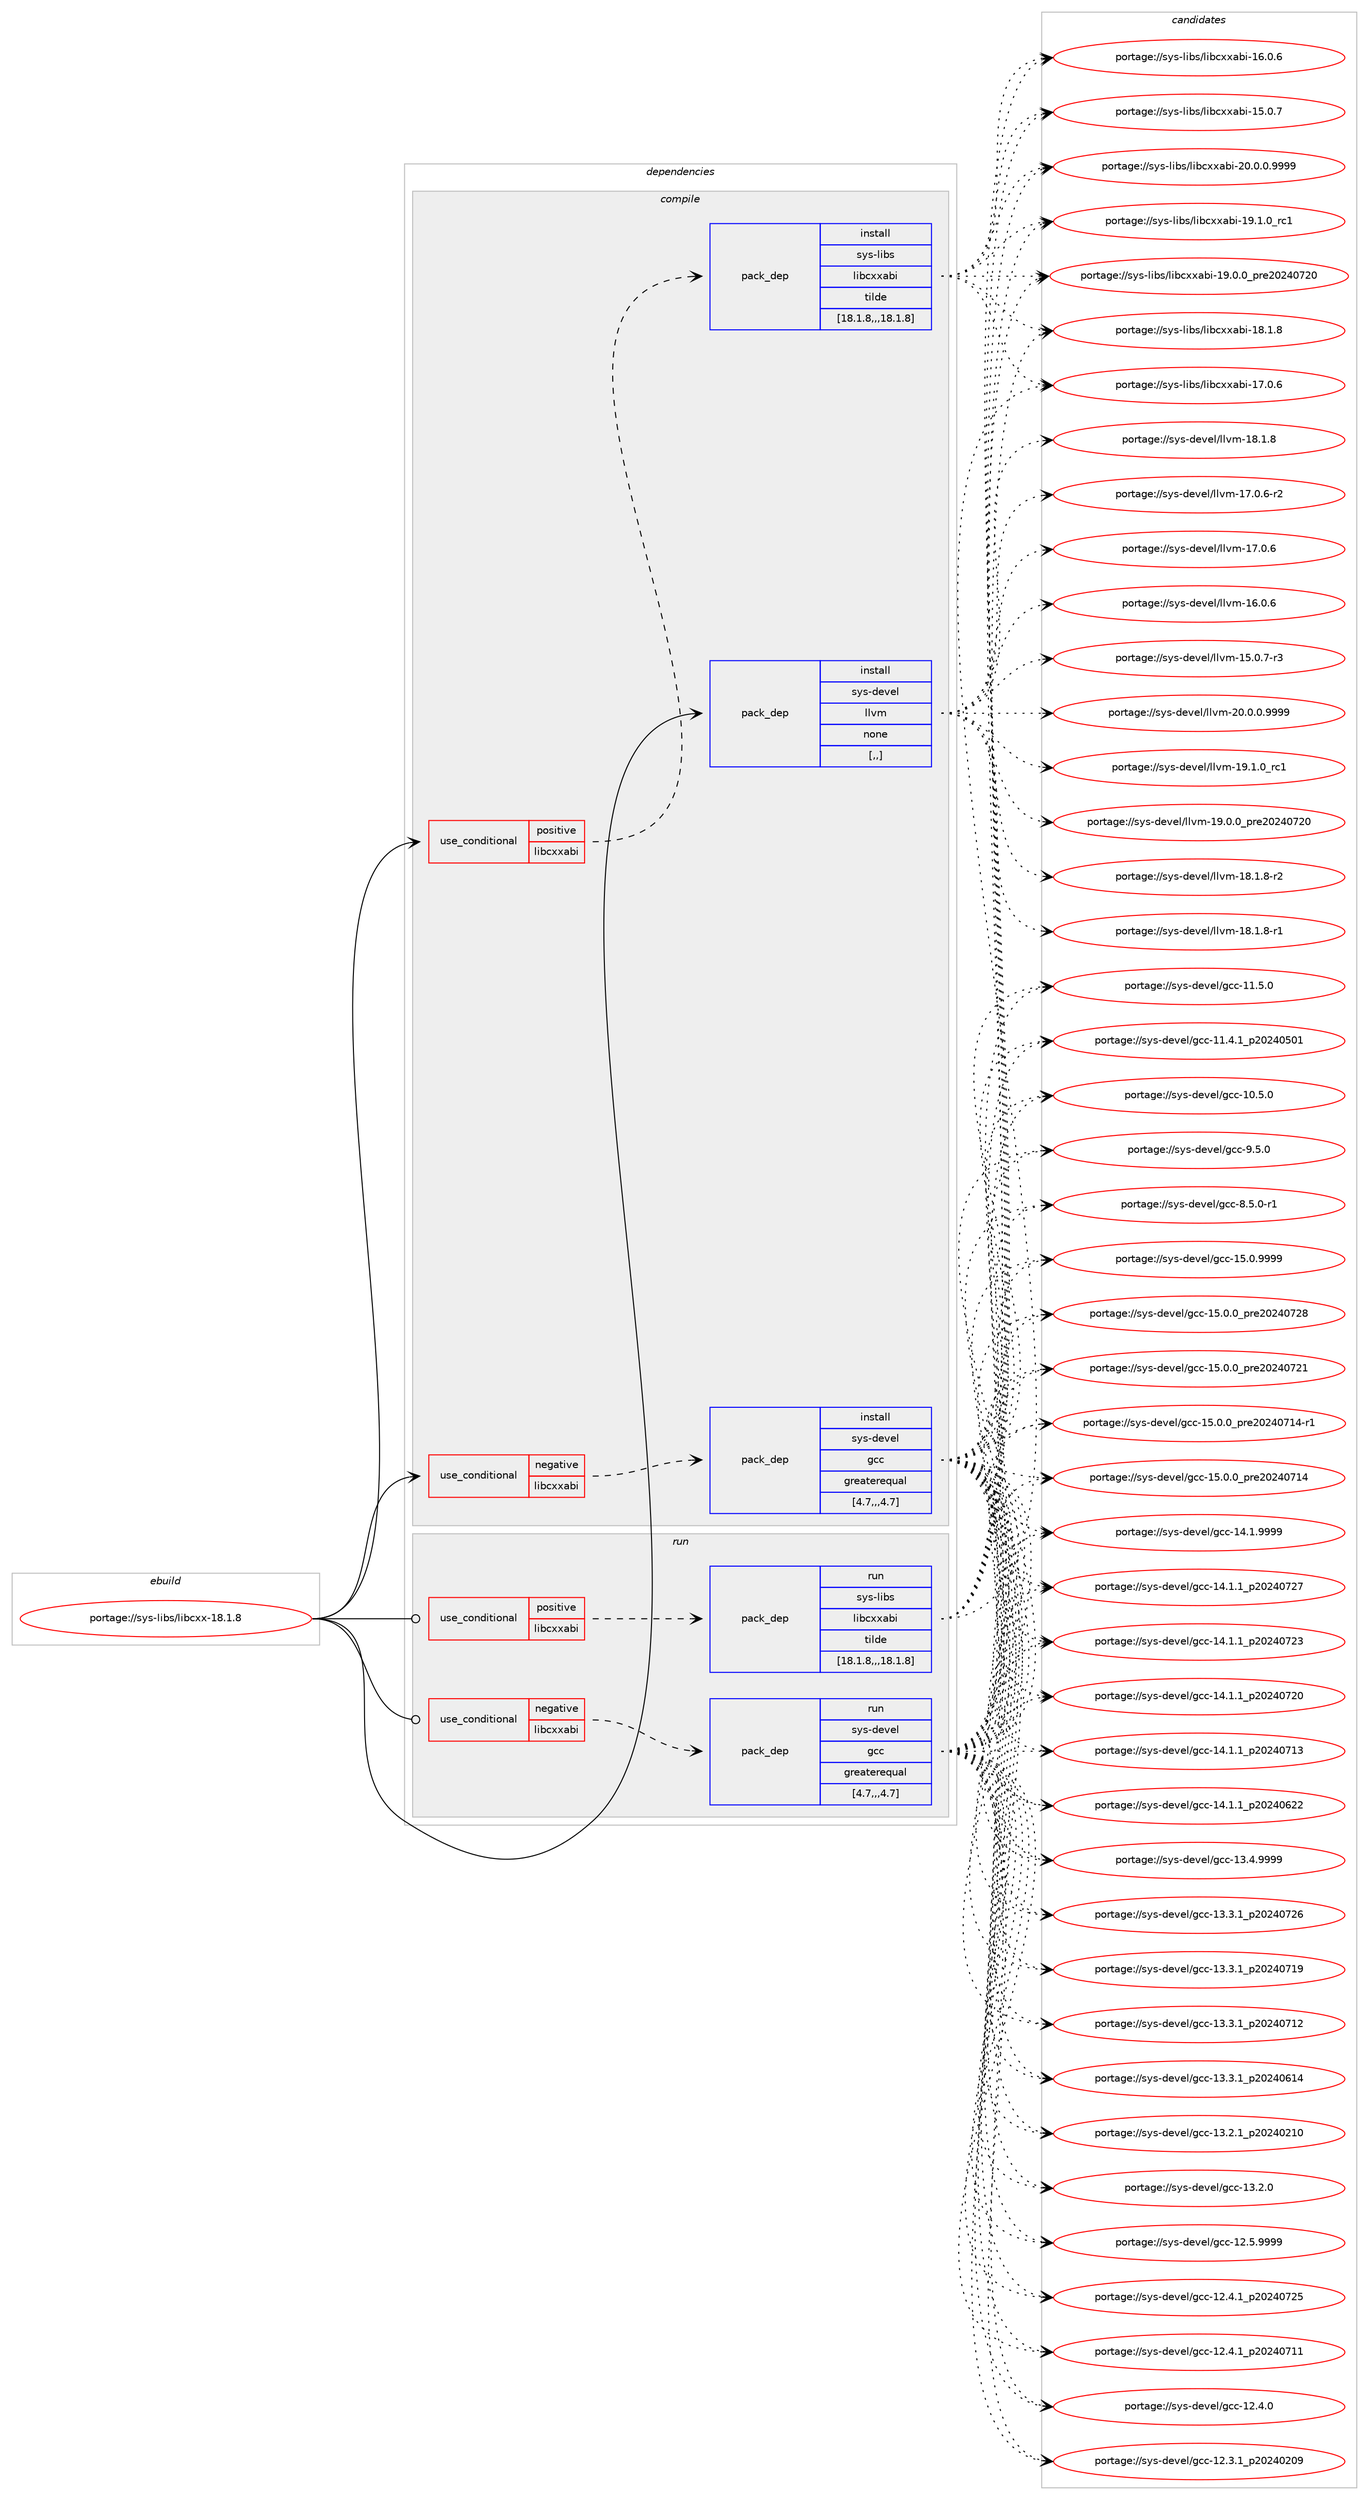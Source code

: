 digraph prolog {

# *************
# Graph options
# *************

newrank=true;
concentrate=true;
compound=true;
graph [rankdir=LR,fontname=Helvetica,fontsize=10,ranksep=1.5];#, ranksep=2.5, nodesep=0.2];
edge  [arrowhead=vee];
node  [fontname=Helvetica,fontsize=10];

# **********
# The ebuild
# **********

subgraph cluster_leftcol {
color=gray;
label=<<i>ebuild</i>>;
id [label="portage://sys-libs/libcxx-18.1.8", color=red, width=4, href="../sys-libs/libcxx-18.1.8.svg"];
}

# ****************
# The dependencies
# ****************

subgraph cluster_midcol {
color=gray;
label=<<i>dependencies</i>>;
subgraph cluster_compile {
fillcolor="#eeeeee";
style=filled;
label=<<i>compile</i>>;
subgraph cond117455 {
dependency440787 [label=<<TABLE BORDER="0" CELLBORDER="1" CELLSPACING="0" CELLPADDING="4"><TR><TD ROWSPAN="3" CELLPADDING="10">use_conditional</TD></TR><TR><TD>negative</TD></TR><TR><TD>libcxxabi</TD></TR></TABLE>>, shape=none, color=red];
subgraph pack320334 {
dependency440788 [label=<<TABLE BORDER="0" CELLBORDER="1" CELLSPACING="0" CELLPADDING="4" WIDTH="220"><TR><TD ROWSPAN="6" CELLPADDING="30">pack_dep</TD></TR><TR><TD WIDTH="110">install</TD></TR><TR><TD>sys-devel</TD></TR><TR><TD>gcc</TD></TR><TR><TD>greaterequal</TD></TR><TR><TD>[4.7,,,4.7]</TD></TR></TABLE>>, shape=none, color=blue];
}
dependency440787:e -> dependency440788:w [weight=20,style="dashed",arrowhead="vee"];
}
id:e -> dependency440787:w [weight=20,style="solid",arrowhead="vee"];
subgraph cond117456 {
dependency440789 [label=<<TABLE BORDER="0" CELLBORDER="1" CELLSPACING="0" CELLPADDING="4"><TR><TD ROWSPAN="3" CELLPADDING="10">use_conditional</TD></TR><TR><TD>positive</TD></TR><TR><TD>libcxxabi</TD></TR></TABLE>>, shape=none, color=red];
subgraph pack320335 {
dependency440790 [label=<<TABLE BORDER="0" CELLBORDER="1" CELLSPACING="0" CELLPADDING="4" WIDTH="220"><TR><TD ROWSPAN="6" CELLPADDING="30">pack_dep</TD></TR><TR><TD WIDTH="110">install</TD></TR><TR><TD>sys-libs</TD></TR><TR><TD>libcxxabi</TD></TR><TR><TD>tilde</TD></TR><TR><TD>[18.1.8,,,18.1.8]</TD></TR></TABLE>>, shape=none, color=blue];
}
dependency440789:e -> dependency440790:w [weight=20,style="dashed",arrowhead="vee"];
}
id:e -> dependency440789:w [weight=20,style="solid",arrowhead="vee"];
subgraph pack320336 {
dependency440791 [label=<<TABLE BORDER="0" CELLBORDER="1" CELLSPACING="0" CELLPADDING="4" WIDTH="220"><TR><TD ROWSPAN="6" CELLPADDING="30">pack_dep</TD></TR><TR><TD WIDTH="110">install</TD></TR><TR><TD>sys-devel</TD></TR><TR><TD>llvm</TD></TR><TR><TD>none</TD></TR><TR><TD>[,,]</TD></TR></TABLE>>, shape=none, color=blue];
}
id:e -> dependency440791:w [weight=20,style="solid",arrowhead="vee"];
}
subgraph cluster_compileandrun {
fillcolor="#eeeeee";
style=filled;
label=<<i>compile and run</i>>;
}
subgraph cluster_run {
fillcolor="#eeeeee";
style=filled;
label=<<i>run</i>>;
subgraph cond117457 {
dependency440792 [label=<<TABLE BORDER="0" CELLBORDER="1" CELLSPACING="0" CELLPADDING="4"><TR><TD ROWSPAN="3" CELLPADDING="10">use_conditional</TD></TR><TR><TD>negative</TD></TR><TR><TD>libcxxabi</TD></TR></TABLE>>, shape=none, color=red];
subgraph pack320337 {
dependency440793 [label=<<TABLE BORDER="0" CELLBORDER="1" CELLSPACING="0" CELLPADDING="4" WIDTH="220"><TR><TD ROWSPAN="6" CELLPADDING="30">pack_dep</TD></TR><TR><TD WIDTH="110">run</TD></TR><TR><TD>sys-devel</TD></TR><TR><TD>gcc</TD></TR><TR><TD>greaterequal</TD></TR><TR><TD>[4.7,,,4.7]</TD></TR></TABLE>>, shape=none, color=blue];
}
dependency440792:e -> dependency440793:w [weight=20,style="dashed",arrowhead="vee"];
}
id:e -> dependency440792:w [weight=20,style="solid",arrowhead="odot"];
subgraph cond117458 {
dependency440794 [label=<<TABLE BORDER="0" CELLBORDER="1" CELLSPACING="0" CELLPADDING="4"><TR><TD ROWSPAN="3" CELLPADDING="10">use_conditional</TD></TR><TR><TD>positive</TD></TR><TR><TD>libcxxabi</TD></TR></TABLE>>, shape=none, color=red];
subgraph pack320338 {
dependency440795 [label=<<TABLE BORDER="0" CELLBORDER="1" CELLSPACING="0" CELLPADDING="4" WIDTH="220"><TR><TD ROWSPAN="6" CELLPADDING="30">pack_dep</TD></TR><TR><TD WIDTH="110">run</TD></TR><TR><TD>sys-libs</TD></TR><TR><TD>libcxxabi</TD></TR><TR><TD>tilde</TD></TR><TR><TD>[18.1.8,,,18.1.8]</TD></TR></TABLE>>, shape=none, color=blue];
}
dependency440794:e -> dependency440795:w [weight=20,style="dashed",arrowhead="vee"];
}
id:e -> dependency440794:w [weight=20,style="solid",arrowhead="odot"];
}
}

# **************
# The candidates
# **************

subgraph cluster_choices {
rank=same;
color=gray;
label=<<i>candidates</i>>;

subgraph choice320334 {
color=black;
nodesep=1;
choice1151211154510010111810110847103999945495346484657575757 [label="portage://sys-devel/gcc-15.0.9999", color=red, width=4,href="../sys-devel/gcc-15.0.9999.svg"];
choice1151211154510010111810110847103999945495346484648951121141015048505248555056 [label="portage://sys-devel/gcc-15.0.0_pre20240728", color=red, width=4,href="../sys-devel/gcc-15.0.0_pre20240728.svg"];
choice1151211154510010111810110847103999945495346484648951121141015048505248555049 [label="portage://sys-devel/gcc-15.0.0_pre20240721", color=red, width=4,href="../sys-devel/gcc-15.0.0_pre20240721.svg"];
choice11512111545100101118101108471039999454953464846489511211410150485052485549524511449 [label="portage://sys-devel/gcc-15.0.0_pre20240714-r1", color=red, width=4,href="../sys-devel/gcc-15.0.0_pre20240714-r1.svg"];
choice1151211154510010111810110847103999945495346484648951121141015048505248554952 [label="portage://sys-devel/gcc-15.0.0_pre20240714", color=red, width=4,href="../sys-devel/gcc-15.0.0_pre20240714.svg"];
choice1151211154510010111810110847103999945495246494657575757 [label="portage://sys-devel/gcc-14.1.9999", color=red, width=4,href="../sys-devel/gcc-14.1.9999.svg"];
choice1151211154510010111810110847103999945495246494649951125048505248555055 [label="portage://sys-devel/gcc-14.1.1_p20240727", color=red, width=4,href="../sys-devel/gcc-14.1.1_p20240727.svg"];
choice1151211154510010111810110847103999945495246494649951125048505248555051 [label="portage://sys-devel/gcc-14.1.1_p20240723", color=red, width=4,href="../sys-devel/gcc-14.1.1_p20240723.svg"];
choice1151211154510010111810110847103999945495246494649951125048505248555048 [label="portage://sys-devel/gcc-14.1.1_p20240720", color=red, width=4,href="../sys-devel/gcc-14.1.1_p20240720.svg"];
choice1151211154510010111810110847103999945495246494649951125048505248554951 [label="portage://sys-devel/gcc-14.1.1_p20240713", color=red, width=4,href="../sys-devel/gcc-14.1.1_p20240713.svg"];
choice1151211154510010111810110847103999945495246494649951125048505248545050 [label="portage://sys-devel/gcc-14.1.1_p20240622", color=red, width=4,href="../sys-devel/gcc-14.1.1_p20240622.svg"];
choice1151211154510010111810110847103999945495146524657575757 [label="portage://sys-devel/gcc-13.4.9999", color=red, width=4,href="../sys-devel/gcc-13.4.9999.svg"];
choice1151211154510010111810110847103999945495146514649951125048505248555054 [label="portage://sys-devel/gcc-13.3.1_p20240726", color=red, width=4,href="../sys-devel/gcc-13.3.1_p20240726.svg"];
choice1151211154510010111810110847103999945495146514649951125048505248554957 [label="portage://sys-devel/gcc-13.3.1_p20240719", color=red, width=4,href="../sys-devel/gcc-13.3.1_p20240719.svg"];
choice1151211154510010111810110847103999945495146514649951125048505248554950 [label="portage://sys-devel/gcc-13.3.1_p20240712", color=red, width=4,href="../sys-devel/gcc-13.3.1_p20240712.svg"];
choice1151211154510010111810110847103999945495146514649951125048505248544952 [label="portage://sys-devel/gcc-13.3.1_p20240614", color=red, width=4,href="../sys-devel/gcc-13.3.1_p20240614.svg"];
choice1151211154510010111810110847103999945495146504649951125048505248504948 [label="portage://sys-devel/gcc-13.2.1_p20240210", color=red, width=4,href="../sys-devel/gcc-13.2.1_p20240210.svg"];
choice1151211154510010111810110847103999945495146504648 [label="portage://sys-devel/gcc-13.2.0", color=red, width=4,href="../sys-devel/gcc-13.2.0.svg"];
choice1151211154510010111810110847103999945495046534657575757 [label="portage://sys-devel/gcc-12.5.9999", color=red, width=4,href="../sys-devel/gcc-12.5.9999.svg"];
choice1151211154510010111810110847103999945495046524649951125048505248555053 [label="portage://sys-devel/gcc-12.4.1_p20240725", color=red, width=4,href="../sys-devel/gcc-12.4.1_p20240725.svg"];
choice1151211154510010111810110847103999945495046524649951125048505248554949 [label="portage://sys-devel/gcc-12.4.1_p20240711", color=red, width=4,href="../sys-devel/gcc-12.4.1_p20240711.svg"];
choice1151211154510010111810110847103999945495046524648 [label="portage://sys-devel/gcc-12.4.0", color=red, width=4,href="../sys-devel/gcc-12.4.0.svg"];
choice1151211154510010111810110847103999945495046514649951125048505248504857 [label="portage://sys-devel/gcc-12.3.1_p20240209", color=red, width=4,href="../sys-devel/gcc-12.3.1_p20240209.svg"];
choice1151211154510010111810110847103999945494946534648 [label="portage://sys-devel/gcc-11.5.0", color=red, width=4,href="../sys-devel/gcc-11.5.0.svg"];
choice1151211154510010111810110847103999945494946524649951125048505248534849 [label="portage://sys-devel/gcc-11.4.1_p20240501", color=red, width=4,href="../sys-devel/gcc-11.4.1_p20240501.svg"];
choice1151211154510010111810110847103999945494846534648 [label="portage://sys-devel/gcc-10.5.0", color=red, width=4,href="../sys-devel/gcc-10.5.0.svg"];
choice11512111545100101118101108471039999455746534648 [label="portage://sys-devel/gcc-9.5.0", color=red, width=4,href="../sys-devel/gcc-9.5.0.svg"];
choice115121115451001011181011084710399994556465346484511449 [label="portage://sys-devel/gcc-8.5.0-r1", color=red, width=4,href="../sys-devel/gcc-8.5.0-r1.svg"];
dependency440788:e -> choice1151211154510010111810110847103999945495346484657575757:w [style=dotted,weight="100"];
dependency440788:e -> choice1151211154510010111810110847103999945495346484648951121141015048505248555056:w [style=dotted,weight="100"];
dependency440788:e -> choice1151211154510010111810110847103999945495346484648951121141015048505248555049:w [style=dotted,weight="100"];
dependency440788:e -> choice11512111545100101118101108471039999454953464846489511211410150485052485549524511449:w [style=dotted,weight="100"];
dependency440788:e -> choice1151211154510010111810110847103999945495346484648951121141015048505248554952:w [style=dotted,weight="100"];
dependency440788:e -> choice1151211154510010111810110847103999945495246494657575757:w [style=dotted,weight="100"];
dependency440788:e -> choice1151211154510010111810110847103999945495246494649951125048505248555055:w [style=dotted,weight="100"];
dependency440788:e -> choice1151211154510010111810110847103999945495246494649951125048505248555051:w [style=dotted,weight="100"];
dependency440788:e -> choice1151211154510010111810110847103999945495246494649951125048505248555048:w [style=dotted,weight="100"];
dependency440788:e -> choice1151211154510010111810110847103999945495246494649951125048505248554951:w [style=dotted,weight="100"];
dependency440788:e -> choice1151211154510010111810110847103999945495246494649951125048505248545050:w [style=dotted,weight="100"];
dependency440788:e -> choice1151211154510010111810110847103999945495146524657575757:w [style=dotted,weight="100"];
dependency440788:e -> choice1151211154510010111810110847103999945495146514649951125048505248555054:w [style=dotted,weight="100"];
dependency440788:e -> choice1151211154510010111810110847103999945495146514649951125048505248554957:w [style=dotted,weight="100"];
dependency440788:e -> choice1151211154510010111810110847103999945495146514649951125048505248554950:w [style=dotted,weight="100"];
dependency440788:e -> choice1151211154510010111810110847103999945495146514649951125048505248544952:w [style=dotted,weight="100"];
dependency440788:e -> choice1151211154510010111810110847103999945495146504649951125048505248504948:w [style=dotted,weight="100"];
dependency440788:e -> choice1151211154510010111810110847103999945495146504648:w [style=dotted,weight="100"];
dependency440788:e -> choice1151211154510010111810110847103999945495046534657575757:w [style=dotted,weight="100"];
dependency440788:e -> choice1151211154510010111810110847103999945495046524649951125048505248555053:w [style=dotted,weight="100"];
dependency440788:e -> choice1151211154510010111810110847103999945495046524649951125048505248554949:w [style=dotted,weight="100"];
dependency440788:e -> choice1151211154510010111810110847103999945495046524648:w [style=dotted,weight="100"];
dependency440788:e -> choice1151211154510010111810110847103999945495046514649951125048505248504857:w [style=dotted,weight="100"];
dependency440788:e -> choice1151211154510010111810110847103999945494946534648:w [style=dotted,weight="100"];
dependency440788:e -> choice1151211154510010111810110847103999945494946524649951125048505248534849:w [style=dotted,weight="100"];
dependency440788:e -> choice1151211154510010111810110847103999945494846534648:w [style=dotted,weight="100"];
dependency440788:e -> choice11512111545100101118101108471039999455746534648:w [style=dotted,weight="100"];
dependency440788:e -> choice115121115451001011181011084710399994556465346484511449:w [style=dotted,weight="100"];
}
subgraph choice320335 {
color=black;
nodesep=1;
choice11512111545108105981154710810598991201209798105455048464846484657575757 [label="portage://sys-libs/libcxxabi-20.0.0.9999", color=red, width=4,href="../sys-libs/libcxxabi-20.0.0.9999.svg"];
choice1151211154510810598115471081059899120120979810545495746494648951149949 [label="portage://sys-libs/libcxxabi-19.1.0_rc1", color=red, width=4,href="../sys-libs/libcxxabi-19.1.0_rc1.svg"];
choice1151211154510810598115471081059899120120979810545495746484648951121141015048505248555048 [label="portage://sys-libs/libcxxabi-19.0.0_pre20240720", color=red, width=4,href="../sys-libs/libcxxabi-19.0.0_pre20240720.svg"];
choice1151211154510810598115471081059899120120979810545495646494656 [label="portage://sys-libs/libcxxabi-18.1.8", color=red, width=4,href="../sys-libs/libcxxabi-18.1.8.svg"];
choice1151211154510810598115471081059899120120979810545495546484654 [label="portage://sys-libs/libcxxabi-17.0.6", color=red, width=4,href="../sys-libs/libcxxabi-17.0.6.svg"];
choice1151211154510810598115471081059899120120979810545495446484654 [label="portage://sys-libs/libcxxabi-16.0.6", color=red, width=4,href="../sys-libs/libcxxabi-16.0.6.svg"];
choice1151211154510810598115471081059899120120979810545495346484655 [label="portage://sys-libs/libcxxabi-15.0.7", color=red, width=4,href="../sys-libs/libcxxabi-15.0.7.svg"];
dependency440790:e -> choice11512111545108105981154710810598991201209798105455048464846484657575757:w [style=dotted,weight="100"];
dependency440790:e -> choice1151211154510810598115471081059899120120979810545495746494648951149949:w [style=dotted,weight="100"];
dependency440790:e -> choice1151211154510810598115471081059899120120979810545495746484648951121141015048505248555048:w [style=dotted,weight="100"];
dependency440790:e -> choice1151211154510810598115471081059899120120979810545495646494656:w [style=dotted,weight="100"];
dependency440790:e -> choice1151211154510810598115471081059899120120979810545495546484654:w [style=dotted,weight="100"];
dependency440790:e -> choice1151211154510810598115471081059899120120979810545495446484654:w [style=dotted,weight="100"];
dependency440790:e -> choice1151211154510810598115471081059899120120979810545495346484655:w [style=dotted,weight="100"];
}
subgraph choice320336 {
color=black;
nodesep=1;
choice1151211154510010111810110847108108118109455048464846484657575757 [label="portage://sys-devel/llvm-20.0.0.9999", color=red, width=4,href="../sys-devel/llvm-20.0.0.9999.svg"];
choice115121115451001011181011084710810811810945495746494648951149949 [label="portage://sys-devel/llvm-19.1.0_rc1", color=red, width=4,href="../sys-devel/llvm-19.1.0_rc1.svg"];
choice115121115451001011181011084710810811810945495746484648951121141015048505248555048 [label="portage://sys-devel/llvm-19.0.0_pre20240720", color=red, width=4,href="../sys-devel/llvm-19.0.0_pre20240720.svg"];
choice1151211154510010111810110847108108118109454956464946564511450 [label="portage://sys-devel/llvm-18.1.8-r2", color=red, width=4,href="../sys-devel/llvm-18.1.8-r2.svg"];
choice1151211154510010111810110847108108118109454956464946564511449 [label="portage://sys-devel/llvm-18.1.8-r1", color=red, width=4,href="../sys-devel/llvm-18.1.8-r1.svg"];
choice115121115451001011181011084710810811810945495646494656 [label="portage://sys-devel/llvm-18.1.8", color=red, width=4,href="../sys-devel/llvm-18.1.8.svg"];
choice1151211154510010111810110847108108118109454955464846544511450 [label="portage://sys-devel/llvm-17.0.6-r2", color=red, width=4,href="../sys-devel/llvm-17.0.6-r2.svg"];
choice115121115451001011181011084710810811810945495546484654 [label="portage://sys-devel/llvm-17.0.6", color=red, width=4,href="../sys-devel/llvm-17.0.6.svg"];
choice115121115451001011181011084710810811810945495446484654 [label="portage://sys-devel/llvm-16.0.6", color=red, width=4,href="../sys-devel/llvm-16.0.6.svg"];
choice1151211154510010111810110847108108118109454953464846554511451 [label="portage://sys-devel/llvm-15.0.7-r3", color=red, width=4,href="../sys-devel/llvm-15.0.7-r3.svg"];
dependency440791:e -> choice1151211154510010111810110847108108118109455048464846484657575757:w [style=dotted,weight="100"];
dependency440791:e -> choice115121115451001011181011084710810811810945495746494648951149949:w [style=dotted,weight="100"];
dependency440791:e -> choice115121115451001011181011084710810811810945495746484648951121141015048505248555048:w [style=dotted,weight="100"];
dependency440791:e -> choice1151211154510010111810110847108108118109454956464946564511450:w [style=dotted,weight="100"];
dependency440791:e -> choice1151211154510010111810110847108108118109454956464946564511449:w [style=dotted,weight="100"];
dependency440791:e -> choice115121115451001011181011084710810811810945495646494656:w [style=dotted,weight="100"];
dependency440791:e -> choice1151211154510010111810110847108108118109454955464846544511450:w [style=dotted,weight="100"];
dependency440791:e -> choice115121115451001011181011084710810811810945495546484654:w [style=dotted,weight="100"];
dependency440791:e -> choice115121115451001011181011084710810811810945495446484654:w [style=dotted,weight="100"];
dependency440791:e -> choice1151211154510010111810110847108108118109454953464846554511451:w [style=dotted,weight="100"];
}
subgraph choice320337 {
color=black;
nodesep=1;
choice1151211154510010111810110847103999945495346484657575757 [label="portage://sys-devel/gcc-15.0.9999", color=red, width=4,href="../sys-devel/gcc-15.0.9999.svg"];
choice1151211154510010111810110847103999945495346484648951121141015048505248555056 [label="portage://sys-devel/gcc-15.0.0_pre20240728", color=red, width=4,href="../sys-devel/gcc-15.0.0_pre20240728.svg"];
choice1151211154510010111810110847103999945495346484648951121141015048505248555049 [label="portage://sys-devel/gcc-15.0.0_pre20240721", color=red, width=4,href="../sys-devel/gcc-15.0.0_pre20240721.svg"];
choice11512111545100101118101108471039999454953464846489511211410150485052485549524511449 [label="portage://sys-devel/gcc-15.0.0_pre20240714-r1", color=red, width=4,href="../sys-devel/gcc-15.0.0_pre20240714-r1.svg"];
choice1151211154510010111810110847103999945495346484648951121141015048505248554952 [label="portage://sys-devel/gcc-15.0.0_pre20240714", color=red, width=4,href="../sys-devel/gcc-15.0.0_pre20240714.svg"];
choice1151211154510010111810110847103999945495246494657575757 [label="portage://sys-devel/gcc-14.1.9999", color=red, width=4,href="../sys-devel/gcc-14.1.9999.svg"];
choice1151211154510010111810110847103999945495246494649951125048505248555055 [label="portage://sys-devel/gcc-14.1.1_p20240727", color=red, width=4,href="../sys-devel/gcc-14.1.1_p20240727.svg"];
choice1151211154510010111810110847103999945495246494649951125048505248555051 [label="portage://sys-devel/gcc-14.1.1_p20240723", color=red, width=4,href="../sys-devel/gcc-14.1.1_p20240723.svg"];
choice1151211154510010111810110847103999945495246494649951125048505248555048 [label="portage://sys-devel/gcc-14.1.1_p20240720", color=red, width=4,href="../sys-devel/gcc-14.1.1_p20240720.svg"];
choice1151211154510010111810110847103999945495246494649951125048505248554951 [label="portage://sys-devel/gcc-14.1.1_p20240713", color=red, width=4,href="../sys-devel/gcc-14.1.1_p20240713.svg"];
choice1151211154510010111810110847103999945495246494649951125048505248545050 [label="portage://sys-devel/gcc-14.1.1_p20240622", color=red, width=4,href="../sys-devel/gcc-14.1.1_p20240622.svg"];
choice1151211154510010111810110847103999945495146524657575757 [label="portage://sys-devel/gcc-13.4.9999", color=red, width=4,href="../sys-devel/gcc-13.4.9999.svg"];
choice1151211154510010111810110847103999945495146514649951125048505248555054 [label="portage://sys-devel/gcc-13.3.1_p20240726", color=red, width=4,href="../sys-devel/gcc-13.3.1_p20240726.svg"];
choice1151211154510010111810110847103999945495146514649951125048505248554957 [label="portage://sys-devel/gcc-13.3.1_p20240719", color=red, width=4,href="../sys-devel/gcc-13.3.1_p20240719.svg"];
choice1151211154510010111810110847103999945495146514649951125048505248554950 [label="portage://sys-devel/gcc-13.3.1_p20240712", color=red, width=4,href="../sys-devel/gcc-13.3.1_p20240712.svg"];
choice1151211154510010111810110847103999945495146514649951125048505248544952 [label="portage://sys-devel/gcc-13.3.1_p20240614", color=red, width=4,href="../sys-devel/gcc-13.3.1_p20240614.svg"];
choice1151211154510010111810110847103999945495146504649951125048505248504948 [label="portage://sys-devel/gcc-13.2.1_p20240210", color=red, width=4,href="../sys-devel/gcc-13.2.1_p20240210.svg"];
choice1151211154510010111810110847103999945495146504648 [label="portage://sys-devel/gcc-13.2.0", color=red, width=4,href="../sys-devel/gcc-13.2.0.svg"];
choice1151211154510010111810110847103999945495046534657575757 [label="portage://sys-devel/gcc-12.5.9999", color=red, width=4,href="../sys-devel/gcc-12.5.9999.svg"];
choice1151211154510010111810110847103999945495046524649951125048505248555053 [label="portage://sys-devel/gcc-12.4.1_p20240725", color=red, width=4,href="../sys-devel/gcc-12.4.1_p20240725.svg"];
choice1151211154510010111810110847103999945495046524649951125048505248554949 [label="portage://sys-devel/gcc-12.4.1_p20240711", color=red, width=4,href="../sys-devel/gcc-12.4.1_p20240711.svg"];
choice1151211154510010111810110847103999945495046524648 [label="portage://sys-devel/gcc-12.4.0", color=red, width=4,href="../sys-devel/gcc-12.4.0.svg"];
choice1151211154510010111810110847103999945495046514649951125048505248504857 [label="portage://sys-devel/gcc-12.3.1_p20240209", color=red, width=4,href="../sys-devel/gcc-12.3.1_p20240209.svg"];
choice1151211154510010111810110847103999945494946534648 [label="portage://sys-devel/gcc-11.5.0", color=red, width=4,href="../sys-devel/gcc-11.5.0.svg"];
choice1151211154510010111810110847103999945494946524649951125048505248534849 [label="portage://sys-devel/gcc-11.4.1_p20240501", color=red, width=4,href="../sys-devel/gcc-11.4.1_p20240501.svg"];
choice1151211154510010111810110847103999945494846534648 [label="portage://sys-devel/gcc-10.5.0", color=red, width=4,href="../sys-devel/gcc-10.5.0.svg"];
choice11512111545100101118101108471039999455746534648 [label="portage://sys-devel/gcc-9.5.0", color=red, width=4,href="../sys-devel/gcc-9.5.0.svg"];
choice115121115451001011181011084710399994556465346484511449 [label="portage://sys-devel/gcc-8.5.0-r1", color=red, width=4,href="../sys-devel/gcc-8.5.0-r1.svg"];
dependency440793:e -> choice1151211154510010111810110847103999945495346484657575757:w [style=dotted,weight="100"];
dependency440793:e -> choice1151211154510010111810110847103999945495346484648951121141015048505248555056:w [style=dotted,weight="100"];
dependency440793:e -> choice1151211154510010111810110847103999945495346484648951121141015048505248555049:w [style=dotted,weight="100"];
dependency440793:e -> choice11512111545100101118101108471039999454953464846489511211410150485052485549524511449:w [style=dotted,weight="100"];
dependency440793:e -> choice1151211154510010111810110847103999945495346484648951121141015048505248554952:w [style=dotted,weight="100"];
dependency440793:e -> choice1151211154510010111810110847103999945495246494657575757:w [style=dotted,weight="100"];
dependency440793:e -> choice1151211154510010111810110847103999945495246494649951125048505248555055:w [style=dotted,weight="100"];
dependency440793:e -> choice1151211154510010111810110847103999945495246494649951125048505248555051:w [style=dotted,weight="100"];
dependency440793:e -> choice1151211154510010111810110847103999945495246494649951125048505248555048:w [style=dotted,weight="100"];
dependency440793:e -> choice1151211154510010111810110847103999945495246494649951125048505248554951:w [style=dotted,weight="100"];
dependency440793:e -> choice1151211154510010111810110847103999945495246494649951125048505248545050:w [style=dotted,weight="100"];
dependency440793:e -> choice1151211154510010111810110847103999945495146524657575757:w [style=dotted,weight="100"];
dependency440793:e -> choice1151211154510010111810110847103999945495146514649951125048505248555054:w [style=dotted,weight="100"];
dependency440793:e -> choice1151211154510010111810110847103999945495146514649951125048505248554957:w [style=dotted,weight="100"];
dependency440793:e -> choice1151211154510010111810110847103999945495146514649951125048505248554950:w [style=dotted,weight="100"];
dependency440793:e -> choice1151211154510010111810110847103999945495146514649951125048505248544952:w [style=dotted,weight="100"];
dependency440793:e -> choice1151211154510010111810110847103999945495146504649951125048505248504948:w [style=dotted,weight="100"];
dependency440793:e -> choice1151211154510010111810110847103999945495146504648:w [style=dotted,weight="100"];
dependency440793:e -> choice1151211154510010111810110847103999945495046534657575757:w [style=dotted,weight="100"];
dependency440793:e -> choice1151211154510010111810110847103999945495046524649951125048505248555053:w [style=dotted,weight="100"];
dependency440793:e -> choice1151211154510010111810110847103999945495046524649951125048505248554949:w [style=dotted,weight="100"];
dependency440793:e -> choice1151211154510010111810110847103999945495046524648:w [style=dotted,weight="100"];
dependency440793:e -> choice1151211154510010111810110847103999945495046514649951125048505248504857:w [style=dotted,weight="100"];
dependency440793:e -> choice1151211154510010111810110847103999945494946534648:w [style=dotted,weight="100"];
dependency440793:e -> choice1151211154510010111810110847103999945494946524649951125048505248534849:w [style=dotted,weight="100"];
dependency440793:e -> choice1151211154510010111810110847103999945494846534648:w [style=dotted,weight="100"];
dependency440793:e -> choice11512111545100101118101108471039999455746534648:w [style=dotted,weight="100"];
dependency440793:e -> choice115121115451001011181011084710399994556465346484511449:w [style=dotted,weight="100"];
}
subgraph choice320338 {
color=black;
nodesep=1;
choice11512111545108105981154710810598991201209798105455048464846484657575757 [label="portage://sys-libs/libcxxabi-20.0.0.9999", color=red, width=4,href="../sys-libs/libcxxabi-20.0.0.9999.svg"];
choice1151211154510810598115471081059899120120979810545495746494648951149949 [label="portage://sys-libs/libcxxabi-19.1.0_rc1", color=red, width=4,href="../sys-libs/libcxxabi-19.1.0_rc1.svg"];
choice1151211154510810598115471081059899120120979810545495746484648951121141015048505248555048 [label="portage://sys-libs/libcxxabi-19.0.0_pre20240720", color=red, width=4,href="../sys-libs/libcxxabi-19.0.0_pre20240720.svg"];
choice1151211154510810598115471081059899120120979810545495646494656 [label="portage://sys-libs/libcxxabi-18.1.8", color=red, width=4,href="../sys-libs/libcxxabi-18.1.8.svg"];
choice1151211154510810598115471081059899120120979810545495546484654 [label="portage://sys-libs/libcxxabi-17.0.6", color=red, width=4,href="../sys-libs/libcxxabi-17.0.6.svg"];
choice1151211154510810598115471081059899120120979810545495446484654 [label="portage://sys-libs/libcxxabi-16.0.6", color=red, width=4,href="../sys-libs/libcxxabi-16.0.6.svg"];
choice1151211154510810598115471081059899120120979810545495346484655 [label="portage://sys-libs/libcxxabi-15.0.7", color=red, width=4,href="../sys-libs/libcxxabi-15.0.7.svg"];
dependency440795:e -> choice11512111545108105981154710810598991201209798105455048464846484657575757:w [style=dotted,weight="100"];
dependency440795:e -> choice1151211154510810598115471081059899120120979810545495746494648951149949:w [style=dotted,weight="100"];
dependency440795:e -> choice1151211154510810598115471081059899120120979810545495746484648951121141015048505248555048:w [style=dotted,weight="100"];
dependency440795:e -> choice1151211154510810598115471081059899120120979810545495646494656:w [style=dotted,weight="100"];
dependency440795:e -> choice1151211154510810598115471081059899120120979810545495546484654:w [style=dotted,weight="100"];
dependency440795:e -> choice1151211154510810598115471081059899120120979810545495446484654:w [style=dotted,weight="100"];
dependency440795:e -> choice1151211154510810598115471081059899120120979810545495346484655:w [style=dotted,weight="100"];
}
}

}

